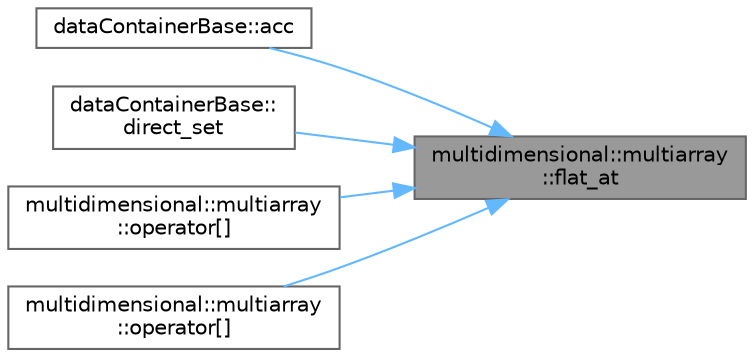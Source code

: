 digraph "multidimensional::multiarray::flat_at"
{
 // INTERACTIVE_SVG=YES
 // LATEX_PDF_SIZE
  bgcolor="transparent";
  edge [fontname=Helvetica,fontsize=10,labelfontname=Helvetica,labelfontsize=10];
  node [fontname=Helvetica,fontsize=10,shape=box,height=0.2,width=0.4];
  rankdir="RL";
  Node1 [id="Node000001",label="multidimensional::multiarray\l::flat_at",height=0.2,width=0.4,color="gray40", fillcolor="grey60", style="filled", fontcolor="black",tooltip="flat access"];
  Node1 -> Node2 [id="edge1_Node000001_Node000002",dir="back",color="steelblue1",style="solid",tooltip=" "];
  Node2 [id="Node000002",label="dataContainerBase::acc",height=0.2,width=0.4,color="grey40", fillcolor="white", style="filled",URL="$d5/d5f/classdataContainerBase.html#af8da5de4958e6394f3700dddba32956b",tooltip="Access data via flattened index."];
  Node1 -> Node3 [id="edge2_Node000001_Node000003",dir="back",color="steelblue1",style="solid",tooltip=" "];
  Node3 [id="Node000003",label="dataContainerBase::\ldirect_set",height=0.2,width=0.4,color="grey40", fillcolor="white", style="filled",URL="$d5/d5f/classdataContainerBase.html#a554ee3f67bf16bd9438c9f056bcd58a2",tooltip=" "];
  Node1 -> Node4 [id="edge3_Node000001_Node000004",dir="back",color="steelblue1",style="solid",tooltip=" "];
  Node4 [id="Node000004",label="multidimensional::multiarray\l::operator[]",height=0.2,width=0.4,color="grey40", fillcolor="white", style="filled",URL="$d7/d3f/classmultidimensional_1_1multiarray.html#aa2b57a9ec50a1547ec10ddeb2c031ef0",tooltip=" "];
  Node1 -> Node5 [id="edge4_Node000001_Node000005",dir="back",color="steelblue1",style="solid",tooltip=" "];
  Node5 [id="Node000005",label="multidimensional::multiarray\l::operator[]",height=0.2,width=0.4,color="grey40", fillcolor="white", style="filled",URL="$d7/d3f/classmultidimensional_1_1multiarray.html#a4f6e9bb8dcef8078e598d1ab9236c26a",tooltip=" "];
}
